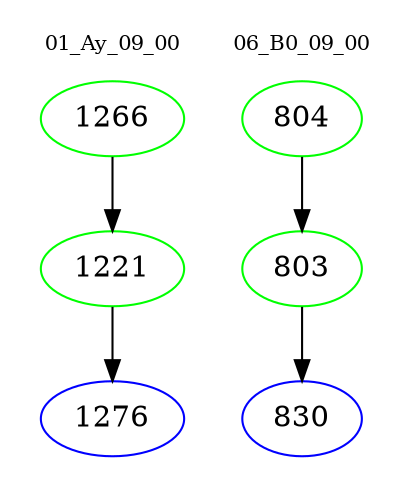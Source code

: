 digraph{
subgraph cluster_0 {
color = white
label = "01_Ay_09_00";
fontsize=10;
T0_1266 [label="1266", color="green"]
T0_1266 -> T0_1221 [color="black"]
T0_1221 [label="1221", color="green"]
T0_1221 -> T0_1276 [color="black"]
T0_1276 [label="1276", color="blue"]
}
subgraph cluster_1 {
color = white
label = "06_B0_09_00";
fontsize=10;
T1_804 [label="804", color="green"]
T1_804 -> T1_803 [color="black"]
T1_803 [label="803", color="green"]
T1_803 -> T1_830 [color="black"]
T1_830 [label="830", color="blue"]
}
}
